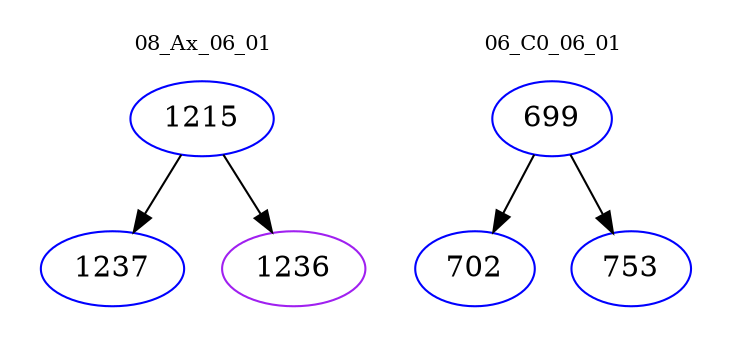 digraph{
subgraph cluster_0 {
color = white
label = "08_Ax_06_01";
fontsize=10;
T0_1215 [label="1215", color="blue"]
T0_1215 -> T0_1237 [color="black"]
T0_1237 [label="1237", color="blue"]
T0_1215 -> T0_1236 [color="black"]
T0_1236 [label="1236", color="purple"]
}
subgraph cluster_1 {
color = white
label = "06_C0_06_01";
fontsize=10;
T1_699 [label="699", color="blue"]
T1_699 -> T1_702 [color="black"]
T1_702 [label="702", color="blue"]
T1_699 -> T1_753 [color="black"]
T1_753 [label="753", color="blue"]
}
}
